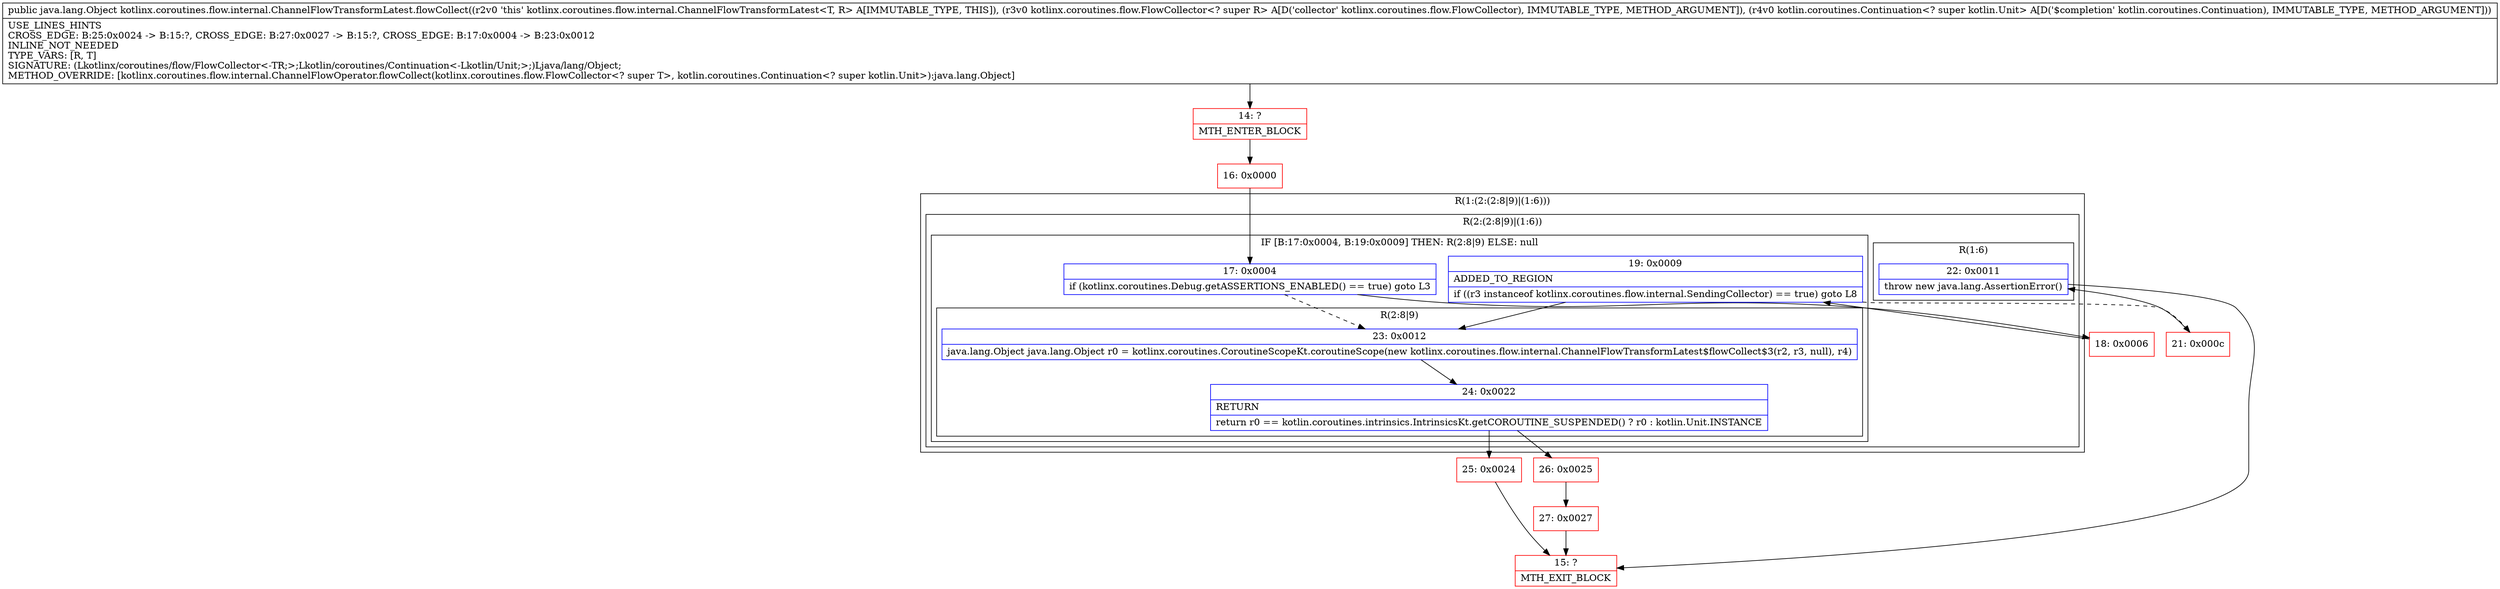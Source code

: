 digraph "CFG forkotlinx.coroutines.flow.internal.ChannelFlowTransformLatest.flowCollect(Lkotlinx\/coroutines\/flow\/FlowCollector;Lkotlin\/coroutines\/Continuation;)Ljava\/lang\/Object;" {
subgraph cluster_Region_1811791267 {
label = "R(1:(2:(2:8|9)|(1:6)))";
node [shape=record,color=blue];
subgraph cluster_Region_1623209819 {
label = "R(2:(2:8|9)|(1:6))";
node [shape=record,color=blue];
subgraph cluster_IfRegion_742921824 {
label = "IF [B:17:0x0004, B:19:0x0009] THEN: R(2:8|9) ELSE: null";
node [shape=record,color=blue];
Node_17 [shape=record,label="{17\:\ 0x0004|if (kotlinx.coroutines.Debug.getASSERTIONS_ENABLED() == true) goto L3\l}"];
Node_19 [shape=record,label="{19\:\ 0x0009|ADDED_TO_REGION\l|if ((r3 instanceof kotlinx.coroutines.flow.internal.SendingCollector) == true) goto L8\l}"];
subgraph cluster_Region_1378419523 {
label = "R(2:8|9)";
node [shape=record,color=blue];
Node_23 [shape=record,label="{23\:\ 0x0012|java.lang.Object java.lang.Object r0 = kotlinx.coroutines.CoroutineScopeKt.coroutineScope(new kotlinx.coroutines.flow.internal.ChannelFlowTransformLatest$flowCollect$3(r2, r3, null), r4)\l}"];
Node_24 [shape=record,label="{24\:\ 0x0022|RETURN\l|return r0 == kotlin.coroutines.intrinsics.IntrinsicsKt.getCOROUTINE_SUSPENDED() ? r0 : kotlin.Unit.INSTANCE\l}"];
}
}
subgraph cluster_Region_870689600 {
label = "R(1:6)";
node [shape=record,color=blue];
Node_22 [shape=record,label="{22\:\ 0x0011|throw new java.lang.AssertionError()\l}"];
}
}
}
Node_14 [shape=record,color=red,label="{14\:\ ?|MTH_ENTER_BLOCK\l}"];
Node_16 [shape=record,color=red,label="{16\:\ 0x0000}"];
Node_18 [shape=record,color=red,label="{18\:\ 0x0006}"];
Node_21 [shape=record,color=red,label="{21\:\ 0x000c}"];
Node_15 [shape=record,color=red,label="{15\:\ ?|MTH_EXIT_BLOCK\l}"];
Node_25 [shape=record,color=red,label="{25\:\ 0x0024}"];
Node_26 [shape=record,color=red,label="{26\:\ 0x0025}"];
Node_27 [shape=record,color=red,label="{27\:\ 0x0027}"];
MethodNode[shape=record,label="{public java.lang.Object kotlinx.coroutines.flow.internal.ChannelFlowTransformLatest.flowCollect((r2v0 'this' kotlinx.coroutines.flow.internal.ChannelFlowTransformLatest\<T, R\> A[IMMUTABLE_TYPE, THIS]), (r3v0 kotlinx.coroutines.flow.FlowCollector\<? super R\> A[D('collector' kotlinx.coroutines.flow.FlowCollector), IMMUTABLE_TYPE, METHOD_ARGUMENT]), (r4v0 kotlin.coroutines.Continuation\<? super kotlin.Unit\> A[D('$completion' kotlin.coroutines.Continuation), IMMUTABLE_TYPE, METHOD_ARGUMENT]))  | USE_LINES_HINTS\lCROSS_EDGE: B:25:0x0024 \-\> B:15:?, CROSS_EDGE: B:27:0x0027 \-\> B:15:?, CROSS_EDGE: B:17:0x0004 \-\> B:23:0x0012\lINLINE_NOT_NEEDED\lTYPE_VARS: [R, T]\lSIGNATURE: (Lkotlinx\/coroutines\/flow\/FlowCollector\<\-TR;\>;Lkotlin\/coroutines\/Continuation\<\-Lkotlin\/Unit;\>;)Ljava\/lang\/Object;\lMETHOD_OVERRIDE: [kotlinx.coroutines.flow.internal.ChannelFlowOperator.flowCollect(kotlinx.coroutines.flow.FlowCollector\<? super T\>, kotlin.coroutines.Continuation\<? super kotlin.Unit\>):java.lang.Object]\l}"];
MethodNode -> Node_14;Node_17 -> Node_18;
Node_17 -> Node_23[style=dashed];
Node_19 -> Node_21[style=dashed];
Node_19 -> Node_23;
Node_23 -> Node_24;
Node_24 -> Node_25;
Node_24 -> Node_26;
Node_22 -> Node_15;
Node_14 -> Node_16;
Node_16 -> Node_17;
Node_18 -> Node_19;
Node_21 -> Node_22;
Node_25 -> Node_15;
Node_26 -> Node_27;
Node_27 -> Node_15;
}

